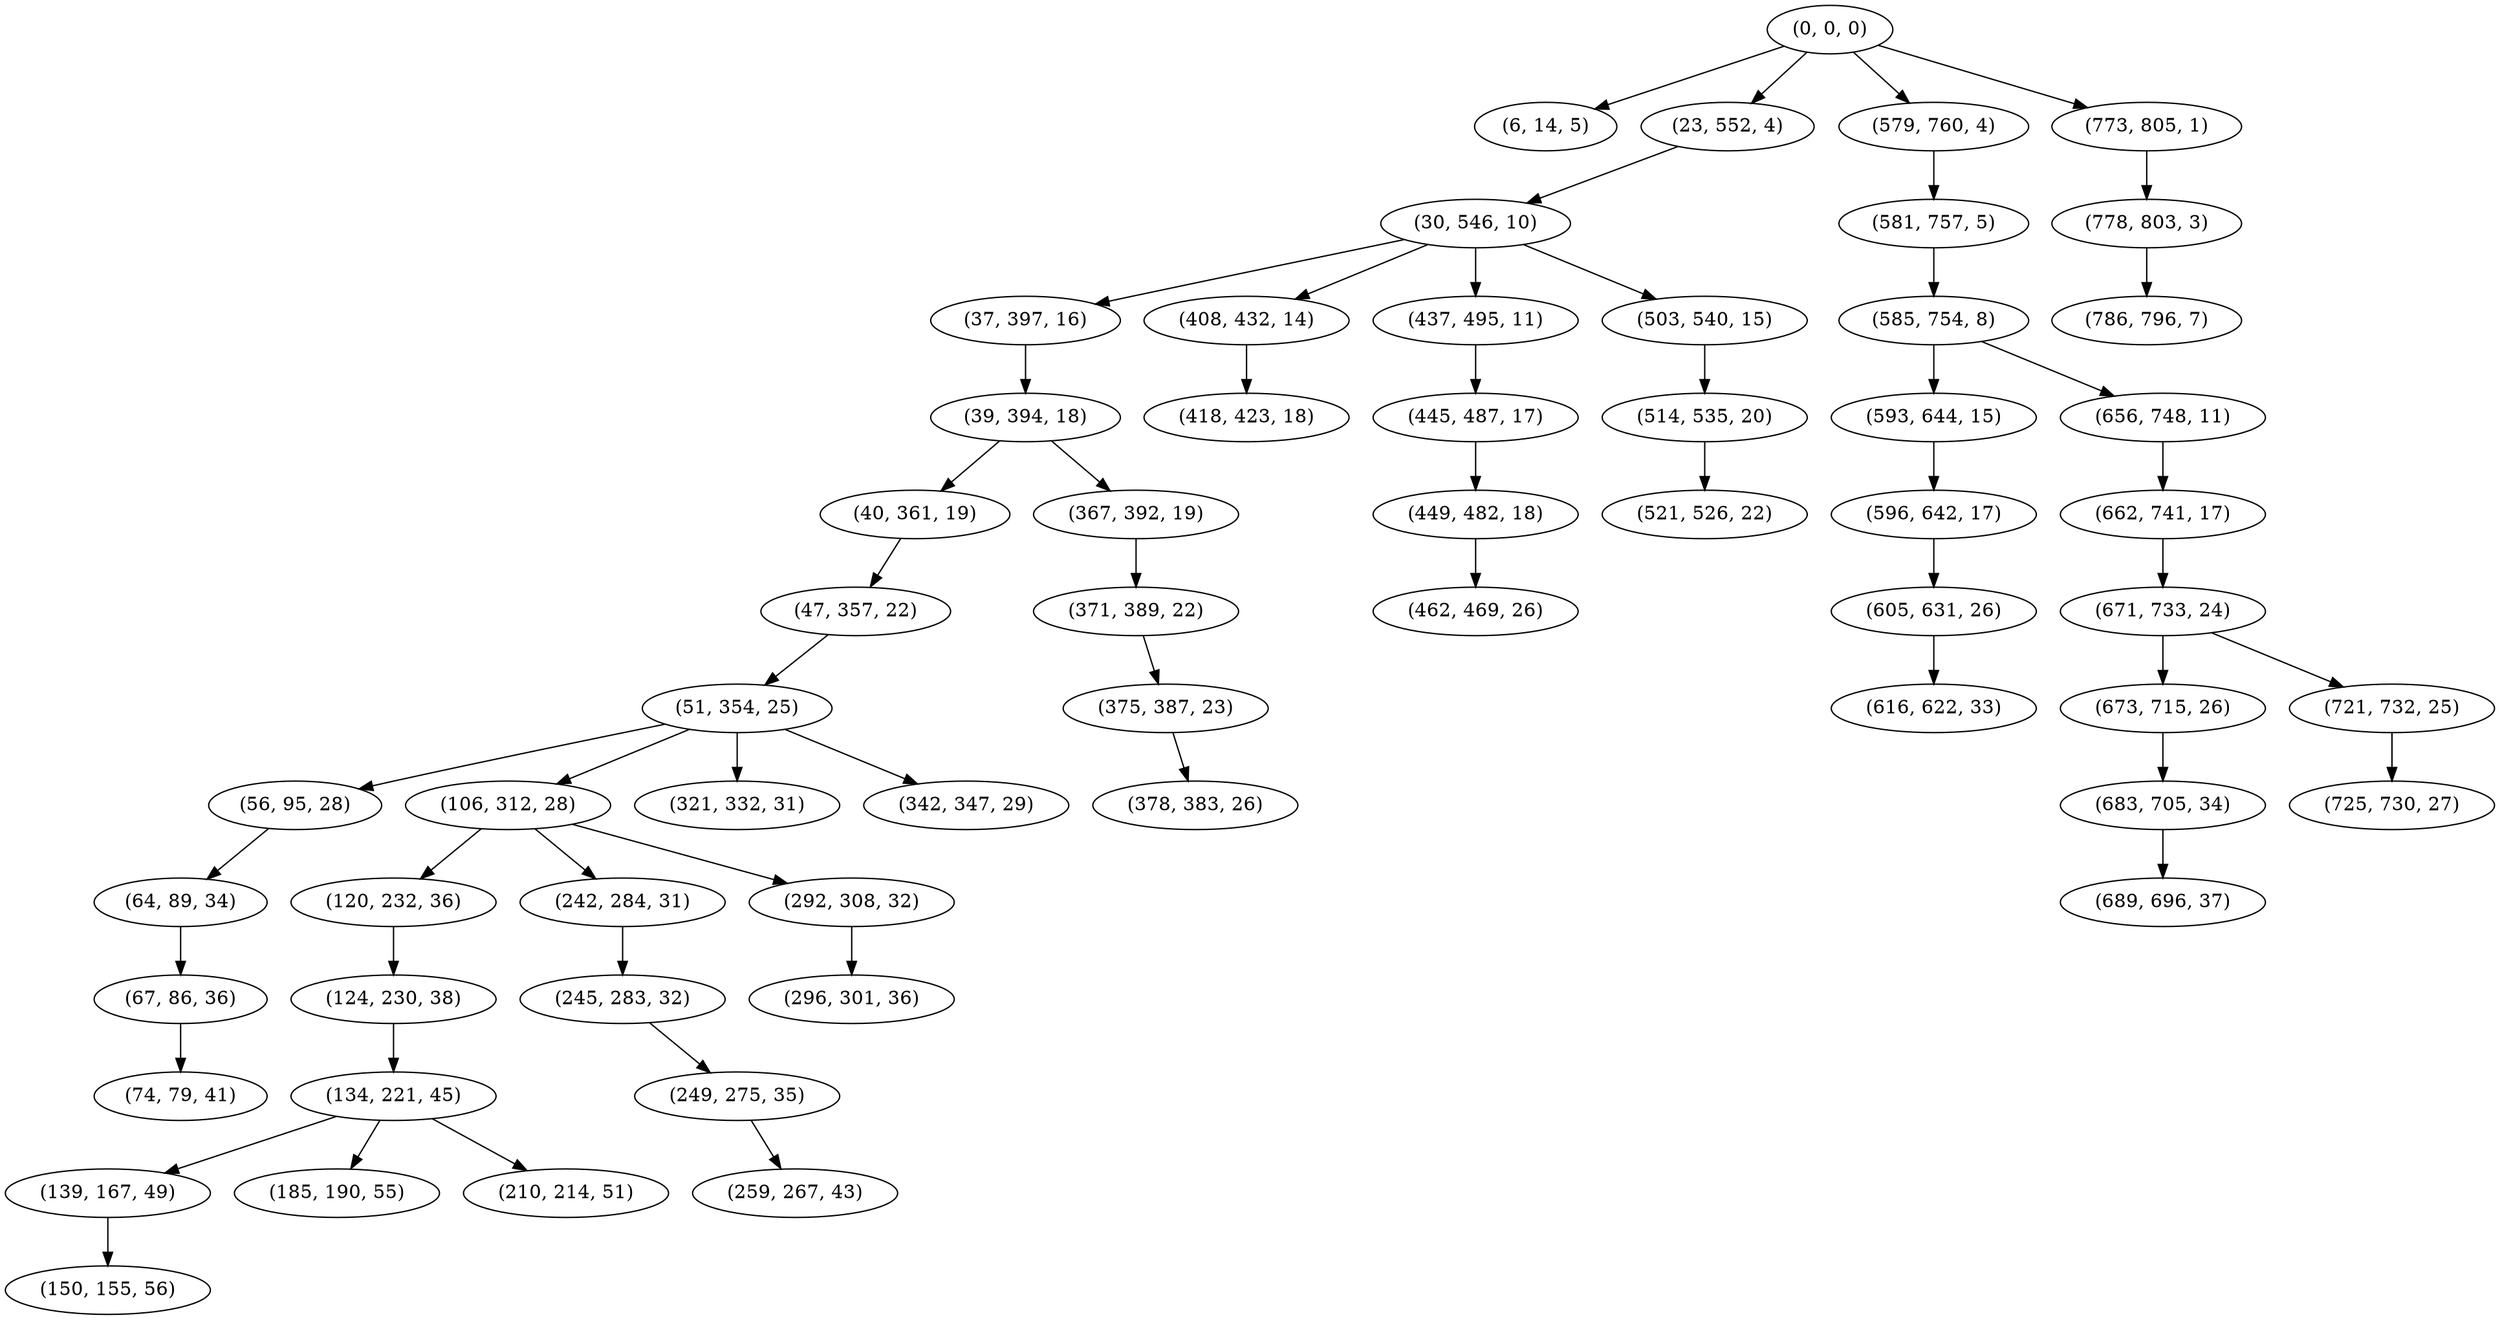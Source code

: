 digraph tree {
    "(0, 0, 0)";
    "(6, 14, 5)";
    "(23, 552, 4)";
    "(30, 546, 10)";
    "(37, 397, 16)";
    "(39, 394, 18)";
    "(40, 361, 19)";
    "(47, 357, 22)";
    "(51, 354, 25)";
    "(56, 95, 28)";
    "(64, 89, 34)";
    "(67, 86, 36)";
    "(74, 79, 41)";
    "(106, 312, 28)";
    "(120, 232, 36)";
    "(124, 230, 38)";
    "(134, 221, 45)";
    "(139, 167, 49)";
    "(150, 155, 56)";
    "(185, 190, 55)";
    "(210, 214, 51)";
    "(242, 284, 31)";
    "(245, 283, 32)";
    "(249, 275, 35)";
    "(259, 267, 43)";
    "(292, 308, 32)";
    "(296, 301, 36)";
    "(321, 332, 31)";
    "(342, 347, 29)";
    "(367, 392, 19)";
    "(371, 389, 22)";
    "(375, 387, 23)";
    "(378, 383, 26)";
    "(408, 432, 14)";
    "(418, 423, 18)";
    "(437, 495, 11)";
    "(445, 487, 17)";
    "(449, 482, 18)";
    "(462, 469, 26)";
    "(503, 540, 15)";
    "(514, 535, 20)";
    "(521, 526, 22)";
    "(579, 760, 4)";
    "(581, 757, 5)";
    "(585, 754, 8)";
    "(593, 644, 15)";
    "(596, 642, 17)";
    "(605, 631, 26)";
    "(616, 622, 33)";
    "(656, 748, 11)";
    "(662, 741, 17)";
    "(671, 733, 24)";
    "(673, 715, 26)";
    "(683, 705, 34)";
    "(689, 696, 37)";
    "(721, 732, 25)";
    "(725, 730, 27)";
    "(773, 805, 1)";
    "(778, 803, 3)";
    "(786, 796, 7)";
    "(0, 0, 0)" -> "(6, 14, 5)";
    "(0, 0, 0)" -> "(23, 552, 4)";
    "(0, 0, 0)" -> "(579, 760, 4)";
    "(0, 0, 0)" -> "(773, 805, 1)";
    "(23, 552, 4)" -> "(30, 546, 10)";
    "(30, 546, 10)" -> "(37, 397, 16)";
    "(30, 546, 10)" -> "(408, 432, 14)";
    "(30, 546, 10)" -> "(437, 495, 11)";
    "(30, 546, 10)" -> "(503, 540, 15)";
    "(37, 397, 16)" -> "(39, 394, 18)";
    "(39, 394, 18)" -> "(40, 361, 19)";
    "(39, 394, 18)" -> "(367, 392, 19)";
    "(40, 361, 19)" -> "(47, 357, 22)";
    "(47, 357, 22)" -> "(51, 354, 25)";
    "(51, 354, 25)" -> "(56, 95, 28)";
    "(51, 354, 25)" -> "(106, 312, 28)";
    "(51, 354, 25)" -> "(321, 332, 31)";
    "(51, 354, 25)" -> "(342, 347, 29)";
    "(56, 95, 28)" -> "(64, 89, 34)";
    "(64, 89, 34)" -> "(67, 86, 36)";
    "(67, 86, 36)" -> "(74, 79, 41)";
    "(106, 312, 28)" -> "(120, 232, 36)";
    "(106, 312, 28)" -> "(242, 284, 31)";
    "(106, 312, 28)" -> "(292, 308, 32)";
    "(120, 232, 36)" -> "(124, 230, 38)";
    "(124, 230, 38)" -> "(134, 221, 45)";
    "(134, 221, 45)" -> "(139, 167, 49)";
    "(134, 221, 45)" -> "(185, 190, 55)";
    "(134, 221, 45)" -> "(210, 214, 51)";
    "(139, 167, 49)" -> "(150, 155, 56)";
    "(242, 284, 31)" -> "(245, 283, 32)";
    "(245, 283, 32)" -> "(249, 275, 35)";
    "(249, 275, 35)" -> "(259, 267, 43)";
    "(292, 308, 32)" -> "(296, 301, 36)";
    "(367, 392, 19)" -> "(371, 389, 22)";
    "(371, 389, 22)" -> "(375, 387, 23)";
    "(375, 387, 23)" -> "(378, 383, 26)";
    "(408, 432, 14)" -> "(418, 423, 18)";
    "(437, 495, 11)" -> "(445, 487, 17)";
    "(445, 487, 17)" -> "(449, 482, 18)";
    "(449, 482, 18)" -> "(462, 469, 26)";
    "(503, 540, 15)" -> "(514, 535, 20)";
    "(514, 535, 20)" -> "(521, 526, 22)";
    "(579, 760, 4)" -> "(581, 757, 5)";
    "(581, 757, 5)" -> "(585, 754, 8)";
    "(585, 754, 8)" -> "(593, 644, 15)";
    "(585, 754, 8)" -> "(656, 748, 11)";
    "(593, 644, 15)" -> "(596, 642, 17)";
    "(596, 642, 17)" -> "(605, 631, 26)";
    "(605, 631, 26)" -> "(616, 622, 33)";
    "(656, 748, 11)" -> "(662, 741, 17)";
    "(662, 741, 17)" -> "(671, 733, 24)";
    "(671, 733, 24)" -> "(673, 715, 26)";
    "(671, 733, 24)" -> "(721, 732, 25)";
    "(673, 715, 26)" -> "(683, 705, 34)";
    "(683, 705, 34)" -> "(689, 696, 37)";
    "(721, 732, 25)" -> "(725, 730, 27)";
    "(773, 805, 1)" -> "(778, 803, 3)";
    "(778, 803, 3)" -> "(786, 796, 7)";
}

